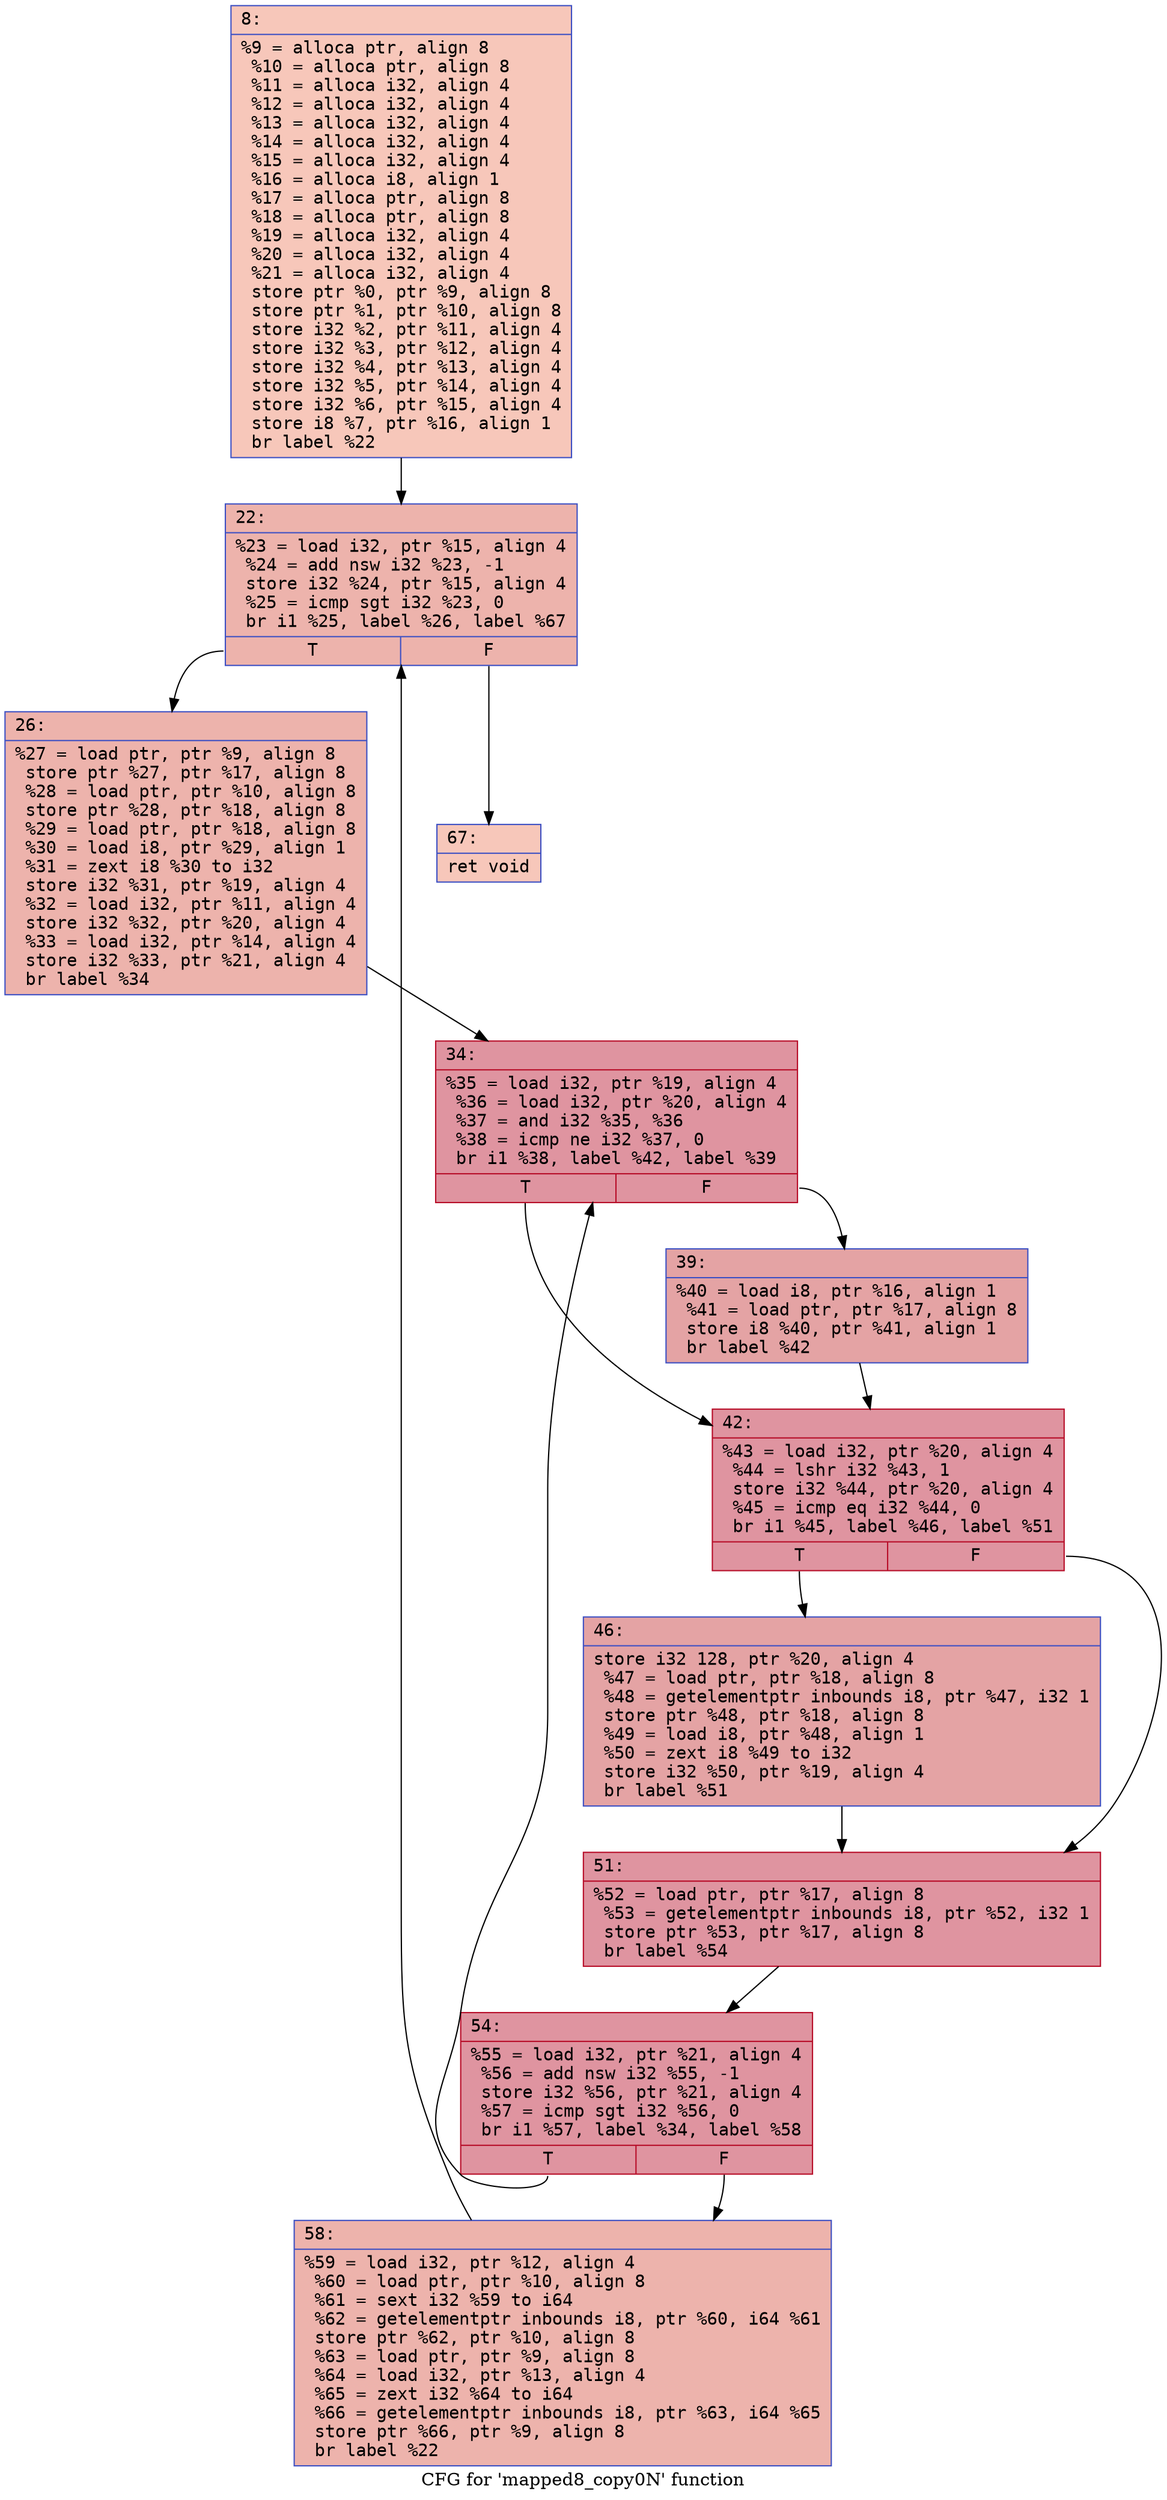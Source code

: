 digraph "CFG for 'mapped8_copy0N' function" {
	label="CFG for 'mapped8_copy0N' function";

	Node0x600000ab48c0 [shape=record,color="#3d50c3ff", style=filled, fillcolor="#ec7f6370" fontname="Courier",label="{8:\l|  %9 = alloca ptr, align 8\l  %10 = alloca ptr, align 8\l  %11 = alloca i32, align 4\l  %12 = alloca i32, align 4\l  %13 = alloca i32, align 4\l  %14 = alloca i32, align 4\l  %15 = alloca i32, align 4\l  %16 = alloca i8, align 1\l  %17 = alloca ptr, align 8\l  %18 = alloca ptr, align 8\l  %19 = alloca i32, align 4\l  %20 = alloca i32, align 4\l  %21 = alloca i32, align 4\l  store ptr %0, ptr %9, align 8\l  store ptr %1, ptr %10, align 8\l  store i32 %2, ptr %11, align 4\l  store i32 %3, ptr %12, align 4\l  store i32 %4, ptr %13, align 4\l  store i32 %5, ptr %14, align 4\l  store i32 %6, ptr %15, align 4\l  store i8 %7, ptr %16, align 1\l  br label %22\l}"];
	Node0x600000ab48c0 -> Node0x600000ab4910[tooltip="8 -> 22\nProbability 100.00%" ];
	Node0x600000ab4910 [shape=record,color="#3d50c3ff", style=filled, fillcolor="#d6524470" fontname="Courier",label="{22:\l|  %23 = load i32, ptr %15, align 4\l  %24 = add nsw i32 %23, -1\l  store i32 %24, ptr %15, align 4\l  %25 = icmp sgt i32 %23, 0\l  br i1 %25, label %26, label %67\l|{<s0>T|<s1>F}}"];
	Node0x600000ab4910:s0 -> Node0x600000ab4960[tooltip="22 -> 26\nProbability 96.88%" ];
	Node0x600000ab4910:s1 -> Node0x600000ab4be0[tooltip="22 -> 67\nProbability 3.12%" ];
	Node0x600000ab4960 [shape=record,color="#3d50c3ff", style=filled, fillcolor="#d6524470" fontname="Courier",label="{26:\l|  %27 = load ptr, ptr %9, align 8\l  store ptr %27, ptr %17, align 8\l  %28 = load ptr, ptr %10, align 8\l  store ptr %28, ptr %18, align 8\l  %29 = load ptr, ptr %18, align 8\l  %30 = load i8, ptr %29, align 1\l  %31 = zext i8 %30 to i32\l  store i32 %31, ptr %19, align 4\l  %32 = load i32, ptr %11, align 4\l  store i32 %32, ptr %20, align 4\l  %33 = load i32, ptr %14, align 4\l  store i32 %33, ptr %21, align 4\l  br label %34\l}"];
	Node0x600000ab4960 -> Node0x600000ab49b0[tooltip="26 -> 34\nProbability 100.00%" ];
	Node0x600000ab49b0 [shape=record,color="#b70d28ff", style=filled, fillcolor="#b70d2870" fontname="Courier",label="{34:\l|  %35 = load i32, ptr %19, align 4\l  %36 = load i32, ptr %20, align 4\l  %37 = and i32 %35, %36\l  %38 = icmp ne i32 %37, 0\l  br i1 %38, label %42, label %39\l|{<s0>T|<s1>F}}"];
	Node0x600000ab49b0:s0 -> Node0x600000ab4a50[tooltip="34 -> 42\nProbability 62.50%" ];
	Node0x600000ab49b0:s1 -> Node0x600000ab4a00[tooltip="34 -> 39\nProbability 37.50%" ];
	Node0x600000ab4a00 [shape=record,color="#3d50c3ff", style=filled, fillcolor="#c32e3170" fontname="Courier",label="{39:\l|  %40 = load i8, ptr %16, align 1\l  %41 = load ptr, ptr %17, align 8\l  store i8 %40, ptr %41, align 1\l  br label %42\l}"];
	Node0x600000ab4a00 -> Node0x600000ab4a50[tooltip="39 -> 42\nProbability 100.00%" ];
	Node0x600000ab4a50 [shape=record,color="#b70d28ff", style=filled, fillcolor="#b70d2870" fontname="Courier",label="{42:\l|  %43 = load i32, ptr %20, align 4\l  %44 = lshr i32 %43, 1\l  store i32 %44, ptr %20, align 4\l  %45 = icmp eq i32 %44, 0\l  br i1 %45, label %46, label %51\l|{<s0>T|<s1>F}}"];
	Node0x600000ab4a50:s0 -> Node0x600000ab4aa0[tooltip="42 -> 46\nProbability 37.50%" ];
	Node0x600000ab4a50:s1 -> Node0x600000ab4af0[tooltip="42 -> 51\nProbability 62.50%" ];
	Node0x600000ab4aa0 [shape=record,color="#3d50c3ff", style=filled, fillcolor="#c32e3170" fontname="Courier",label="{46:\l|  store i32 128, ptr %20, align 4\l  %47 = load ptr, ptr %18, align 8\l  %48 = getelementptr inbounds i8, ptr %47, i32 1\l  store ptr %48, ptr %18, align 8\l  %49 = load i8, ptr %48, align 1\l  %50 = zext i8 %49 to i32\l  store i32 %50, ptr %19, align 4\l  br label %51\l}"];
	Node0x600000ab4aa0 -> Node0x600000ab4af0[tooltip="46 -> 51\nProbability 100.00%" ];
	Node0x600000ab4af0 [shape=record,color="#b70d28ff", style=filled, fillcolor="#b70d2870" fontname="Courier",label="{51:\l|  %52 = load ptr, ptr %17, align 8\l  %53 = getelementptr inbounds i8, ptr %52, i32 1\l  store ptr %53, ptr %17, align 8\l  br label %54\l}"];
	Node0x600000ab4af0 -> Node0x600000ab4b40[tooltip="51 -> 54\nProbability 100.00%" ];
	Node0x600000ab4b40 [shape=record,color="#b70d28ff", style=filled, fillcolor="#b70d2870" fontname="Courier",label="{54:\l|  %55 = load i32, ptr %21, align 4\l  %56 = add nsw i32 %55, -1\l  store i32 %56, ptr %21, align 4\l  %57 = icmp sgt i32 %56, 0\l  br i1 %57, label %34, label %58\l|{<s0>T|<s1>F}}"];
	Node0x600000ab4b40:s0 -> Node0x600000ab49b0[tooltip="54 -> 34\nProbability 96.88%" ];
	Node0x600000ab4b40:s1 -> Node0x600000ab4b90[tooltip="54 -> 58\nProbability 3.12%" ];
	Node0x600000ab4b90 [shape=record,color="#3d50c3ff", style=filled, fillcolor="#d6524470" fontname="Courier",label="{58:\l|  %59 = load i32, ptr %12, align 4\l  %60 = load ptr, ptr %10, align 8\l  %61 = sext i32 %59 to i64\l  %62 = getelementptr inbounds i8, ptr %60, i64 %61\l  store ptr %62, ptr %10, align 8\l  %63 = load ptr, ptr %9, align 8\l  %64 = load i32, ptr %13, align 4\l  %65 = zext i32 %64 to i64\l  %66 = getelementptr inbounds i8, ptr %63, i64 %65\l  store ptr %66, ptr %9, align 8\l  br label %22\l}"];
	Node0x600000ab4b90 -> Node0x600000ab4910[tooltip="58 -> 22\nProbability 100.00%" ];
	Node0x600000ab4be0 [shape=record,color="#3d50c3ff", style=filled, fillcolor="#ec7f6370" fontname="Courier",label="{67:\l|  ret void\l}"];
}
